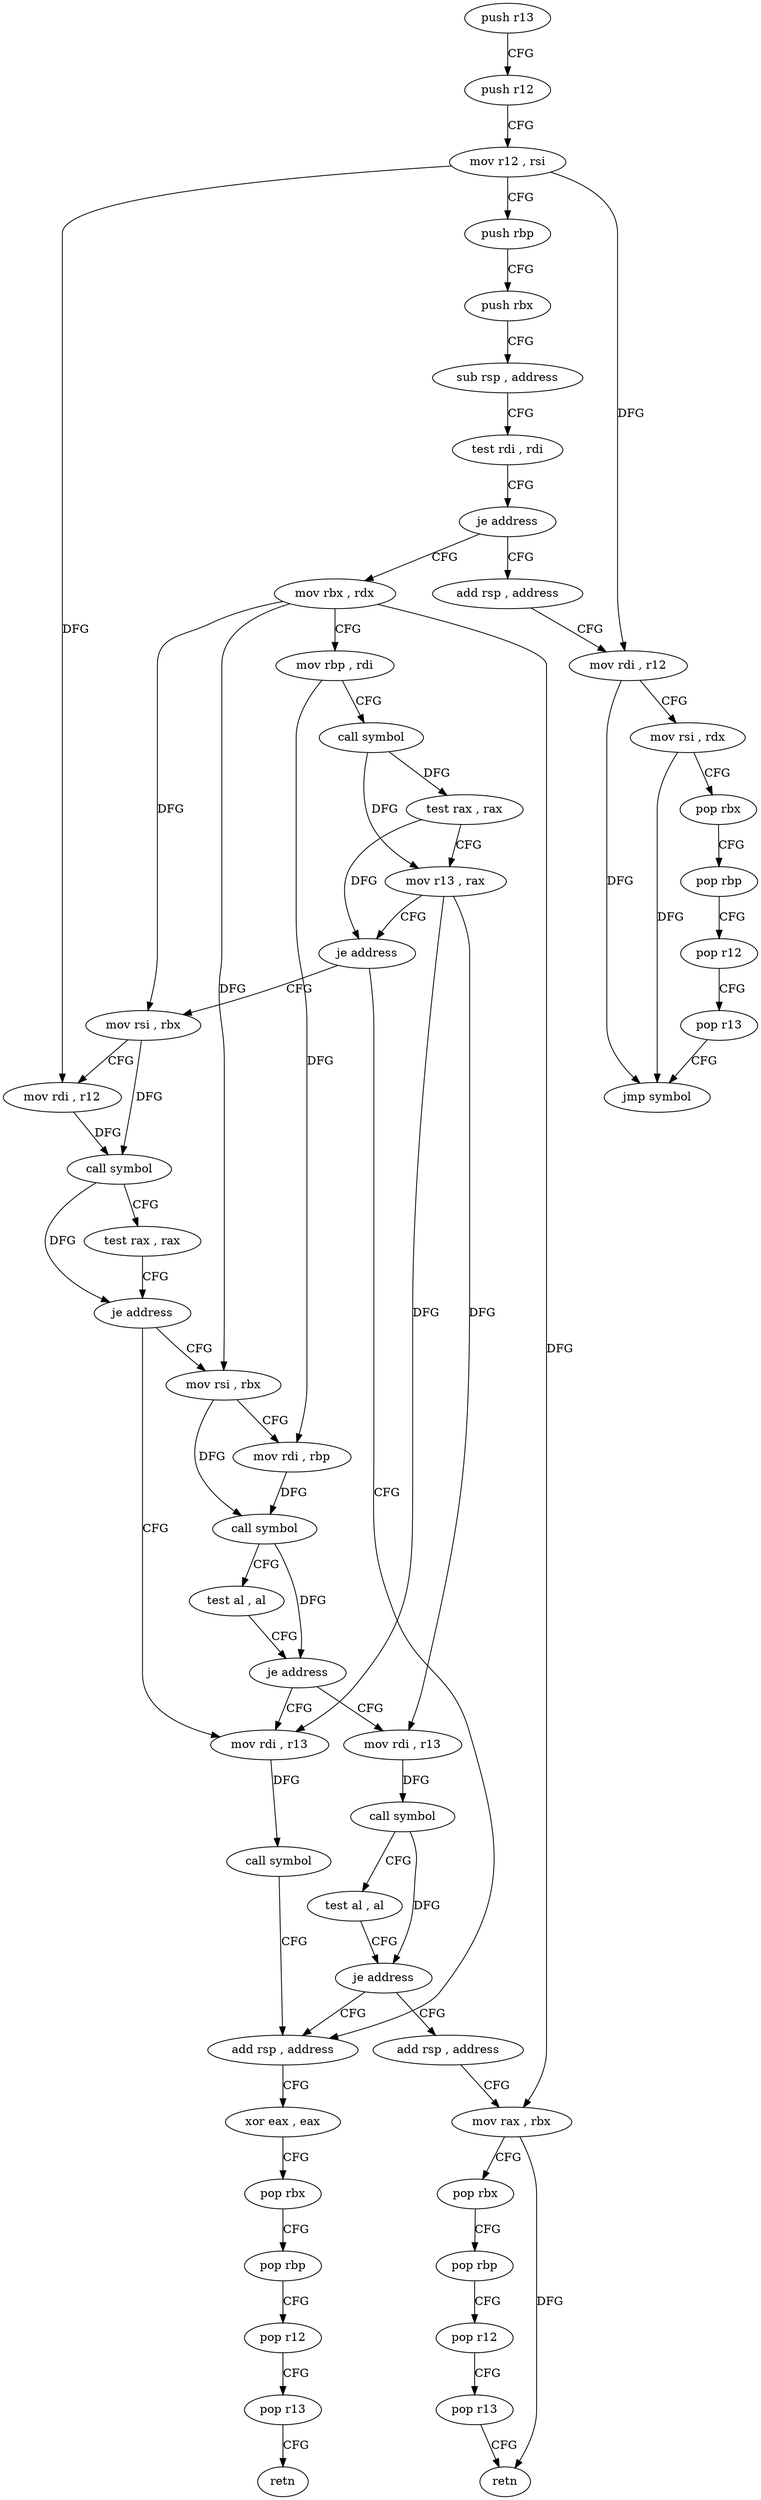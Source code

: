 digraph "func" {
"4380448" [label = "push r13" ]
"4380450" [label = "push r12" ]
"4380452" [label = "mov r12 , rsi" ]
"4380455" [label = "push rbp" ]
"4380456" [label = "push rbx" ]
"4380457" [label = "sub rsp , address" ]
"4380461" [label = "test rdi , rdi" ]
"4380464" [label = "je address" ]
"4380568" [label = "add rsp , address" ]
"4380466" [label = "mov rbx , rdx" ]
"4380572" [label = "mov rdi , r12" ]
"4380575" [label = "mov rsi , rdx" ]
"4380578" [label = "pop rbx" ]
"4380579" [label = "pop rbp" ]
"4380580" [label = "pop r12" ]
"4380582" [label = "pop r13" ]
"4380584" [label = "jmp symbol" ]
"4380469" [label = "mov rbp , rdi" ]
"4380472" [label = "call symbol" ]
"4380477" [label = "test rax , rax" ]
"4380480" [label = "mov r13 , rax" ]
"4380483" [label = "je address" ]
"4380552" [label = "add rsp , address" ]
"4380485" [label = "mov rsi , rbx" ]
"4380556" [label = "xor eax , eax" ]
"4380558" [label = "pop rbx" ]
"4380559" [label = "pop rbp" ]
"4380560" [label = "pop r12" ]
"4380562" [label = "pop r13" ]
"4380564" [label = "retn" ]
"4380488" [label = "mov rdi , r12" ]
"4380491" [label = "call symbol" ]
"4380496" [label = "test rax , rax" ]
"4380499" [label = "je address" ]
"4380544" [label = "mov rdi , r13" ]
"4380501" [label = "mov rsi , rbx" ]
"4380547" [label = "call symbol" ]
"4380504" [label = "mov rdi , rbp" ]
"4380507" [label = "call symbol" ]
"4380512" [label = "test al , al" ]
"4380514" [label = "je address" ]
"4380516" [label = "mov rdi , r13" ]
"4380519" [label = "call symbol" ]
"4380524" [label = "test al , al" ]
"4380526" [label = "je address" ]
"4380528" [label = "add rsp , address" ]
"4380532" [label = "mov rax , rbx" ]
"4380535" [label = "pop rbx" ]
"4380536" [label = "pop rbp" ]
"4380537" [label = "pop r12" ]
"4380539" [label = "pop r13" ]
"4380541" [label = "retn" ]
"4380448" -> "4380450" [ label = "CFG" ]
"4380450" -> "4380452" [ label = "CFG" ]
"4380452" -> "4380455" [ label = "CFG" ]
"4380452" -> "4380572" [ label = "DFG" ]
"4380452" -> "4380488" [ label = "DFG" ]
"4380455" -> "4380456" [ label = "CFG" ]
"4380456" -> "4380457" [ label = "CFG" ]
"4380457" -> "4380461" [ label = "CFG" ]
"4380461" -> "4380464" [ label = "CFG" ]
"4380464" -> "4380568" [ label = "CFG" ]
"4380464" -> "4380466" [ label = "CFG" ]
"4380568" -> "4380572" [ label = "CFG" ]
"4380466" -> "4380469" [ label = "CFG" ]
"4380466" -> "4380485" [ label = "DFG" ]
"4380466" -> "4380501" [ label = "DFG" ]
"4380466" -> "4380532" [ label = "DFG" ]
"4380572" -> "4380575" [ label = "CFG" ]
"4380572" -> "4380584" [ label = "DFG" ]
"4380575" -> "4380578" [ label = "CFG" ]
"4380575" -> "4380584" [ label = "DFG" ]
"4380578" -> "4380579" [ label = "CFG" ]
"4380579" -> "4380580" [ label = "CFG" ]
"4380580" -> "4380582" [ label = "CFG" ]
"4380582" -> "4380584" [ label = "CFG" ]
"4380469" -> "4380472" [ label = "CFG" ]
"4380469" -> "4380504" [ label = "DFG" ]
"4380472" -> "4380477" [ label = "DFG" ]
"4380472" -> "4380480" [ label = "DFG" ]
"4380477" -> "4380480" [ label = "CFG" ]
"4380477" -> "4380483" [ label = "DFG" ]
"4380480" -> "4380483" [ label = "CFG" ]
"4380480" -> "4380544" [ label = "DFG" ]
"4380480" -> "4380516" [ label = "DFG" ]
"4380483" -> "4380552" [ label = "CFG" ]
"4380483" -> "4380485" [ label = "CFG" ]
"4380552" -> "4380556" [ label = "CFG" ]
"4380485" -> "4380488" [ label = "CFG" ]
"4380485" -> "4380491" [ label = "DFG" ]
"4380556" -> "4380558" [ label = "CFG" ]
"4380558" -> "4380559" [ label = "CFG" ]
"4380559" -> "4380560" [ label = "CFG" ]
"4380560" -> "4380562" [ label = "CFG" ]
"4380562" -> "4380564" [ label = "CFG" ]
"4380488" -> "4380491" [ label = "DFG" ]
"4380491" -> "4380496" [ label = "CFG" ]
"4380491" -> "4380499" [ label = "DFG" ]
"4380496" -> "4380499" [ label = "CFG" ]
"4380499" -> "4380544" [ label = "CFG" ]
"4380499" -> "4380501" [ label = "CFG" ]
"4380544" -> "4380547" [ label = "DFG" ]
"4380501" -> "4380504" [ label = "CFG" ]
"4380501" -> "4380507" [ label = "DFG" ]
"4380547" -> "4380552" [ label = "CFG" ]
"4380504" -> "4380507" [ label = "DFG" ]
"4380507" -> "4380512" [ label = "CFG" ]
"4380507" -> "4380514" [ label = "DFG" ]
"4380512" -> "4380514" [ label = "CFG" ]
"4380514" -> "4380544" [ label = "CFG" ]
"4380514" -> "4380516" [ label = "CFG" ]
"4380516" -> "4380519" [ label = "DFG" ]
"4380519" -> "4380524" [ label = "CFG" ]
"4380519" -> "4380526" [ label = "DFG" ]
"4380524" -> "4380526" [ label = "CFG" ]
"4380526" -> "4380552" [ label = "CFG" ]
"4380526" -> "4380528" [ label = "CFG" ]
"4380528" -> "4380532" [ label = "CFG" ]
"4380532" -> "4380535" [ label = "CFG" ]
"4380532" -> "4380541" [ label = "DFG" ]
"4380535" -> "4380536" [ label = "CFG" ]
"4380536" -> "4380537" [ label = "CFG" ]
"4380537" -> "4380539" [ label = "CFG" ]
"4380539" -> "4380541" [ label = "CFG" ]
}
